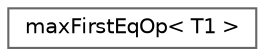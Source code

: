 digraph "Graphical Class Hierarchy"
{
 // LATEX_PDF_SIZE
  bgcolor="transparent";
  edge [fontname=Helvetica,fontsize=10,labelfontname=Helvetica,labelfontsize=10];
  node [fontname=Helvetica,fontsize=10,shape=box,height=0.2,width=0.4];
  rankdir="LR";
  Node0 [id="Node000000",label="maxFirstEqOp\< T1 \>",height=0.2,width=0.4,color="grey40", fillcolor="white", style="filled",URL="$structFoam_1_1maxFirstEqOp.html",tooltip=" "];
}
